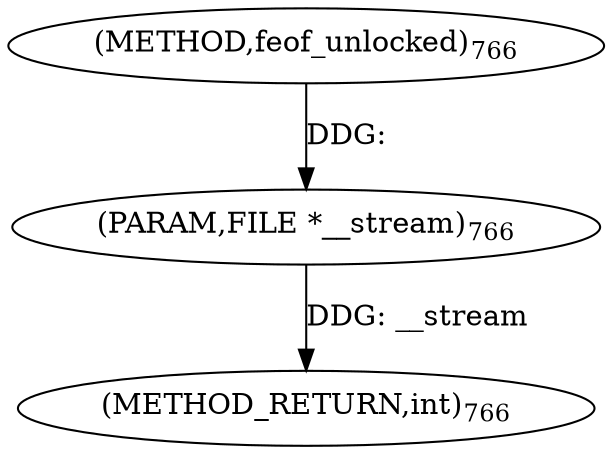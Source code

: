 digraph "feof_unlocked" {  
"30297" [label = <(METHOD,feof_unlocked)<SUB>766</SUB>> ]
"30299" [label = <(METHOD_RETURN,int)<SUB>766</SUB>> ]
"30298" [label = <(PARAM,FILE *__stream)<SUB>766</SUB>> ]
  "30298" -> "30299"  [ label = "DDG: __stream"] 
  "30297" -> "30298"  [ label = "DDG: "] 
}
